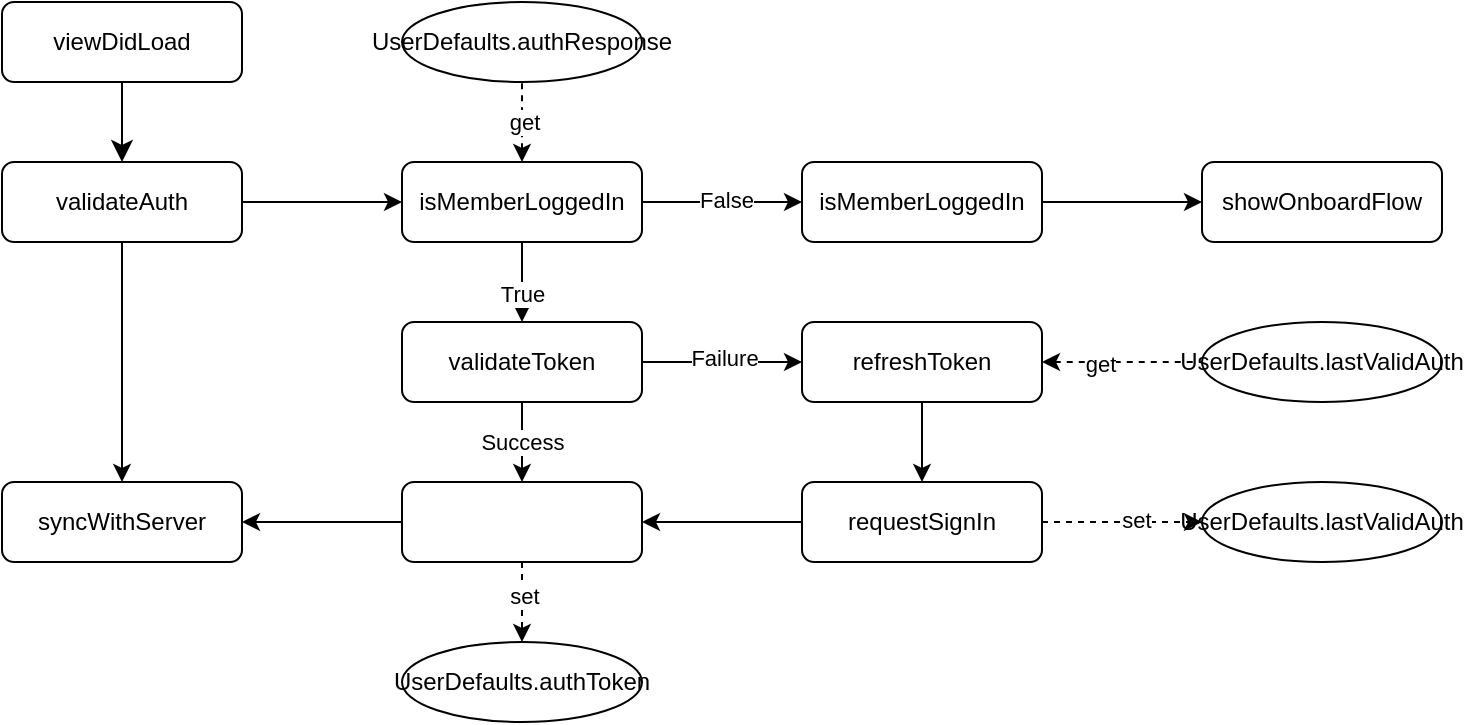 <mxfile version="20.5.3" type="device"><diagram id="C5RBs43oDa-KdzZeNtuy" name="Page-1"><mxGraphModel dx="1165" dy="723" grid="1" gridSize="10" guides="1" tooltips="1" connect="1" arrows="1" fold="1" page="1" pageScale="1" pageWidth="827" pageHeight="1169" math="0" shadow="0"><root><mxCell id="WIyWlLk6GJQsqaUBKTNV-0"/><mxCell id="WIyWlLk6GJQsqaUBKTNV-1" parent="WIyWlLk6GJQsqaUBKTNV-0"/><mxCell id="WIyWlLk6GJQsqaUBKTNV-2" value="" style="rounded=0;html=1;jettySize=auto;orthogonalLoop=1;fontSize=11;endArrow=classic;endFill=1;endSize=8;strokeWidth=1;shadow=0;labelBackgroundColor=none;edgeStyle=orthogonalEdgeStyle;" parent="WIyWlLk6GJQsqaUBKTNV-1" source="WIyWlLk6GJQsqaUBKTNV-3" target="wAL5ukg_pku3vUkqTC0x-0" edge="1"><mxGeometry relative="1" as="geometry"><mxPoint x="220" y="170" as="targetPoint"/></mxGeometry></mxCell><mxCell id="WIyWlLk6GJQsqaUBKTNV-3" value="viewDidLoad" style="rounded=1;whiteSpace=wrap;html=1;fontSize=12;glass=0;strokeWidth=1;shadow=0;" parent="WIyWlLk6GJQsqaUBKTNV-1" vertex="1"><mxGeometry x="160" y="80" width="120" height="40" as="geometry"/></mxCell><mxCell id="wAL5ukg_pku3vUkqTC0x-2" value="" style="edgeStyle=orthogonalEdgeStyle;rounded=0;orthogonalLoop=1;jettySize=auto;html=1;" edge="1" parent="WIyWlLk6GJQsqaUBKTNV-1" source="wAL5ukg_pku3vUkqTC0x-0" target="wAL5ukg_pku3vUkqTC0x-1"><mxGeometry relative="1" as="geometry"/></mxCell><mxCell id="wAL5ukg_pku3vUkqTC0x-41" style="edgeStyle=orthogonalEdgeStyle;rounded=0;orthogonalLoop=1;jettySize=auto;html=1;strokeColor=default;startArrow=none;startFill=0;endArrow=classic;endFill=1;" edge="1" parent="WIyWlLk6GJQsqaUBKTNV-1" source="wAL5ukg_pku3vUkqTC0x-0" target="wAL5ukg_pku3vUkqTC0x-40"><mxGeometry relative="1" as="geometry"/></mxCell><mxCell id="wAL5ukg_pku3vUkqTC0x-0" value="validateAuth" style="rounded=1;whiteSpace=wrap;html=1;" vertex="1" parent="WIyWlLk6GJQsqaUBKTNV-1"><mxGeometry x="160" y="160" width="120" height="40" as="geometry"/></mxCell><mxCell id="wAL5ukg_pku3vUkqTC0x-4" value="" style="edgeStyle=orthogonalEdgeStyle;rounded=0;orthogonalLoop=1;jettySize=auto;html=1;" edge="1" parent="WIyWlLk6GJQsqaUBKTNV-1" source="wAL5ukg_pku3vUkqTC0x-1" target="wAL5ukg_pku3vUkqTC0x-3"><mxGeometry relative="1" as="geometry"/></mxCell><mxCell id="wAL5ukg_pku3vUkqTC0x-5" value="True" style="edgeLabel;html=1;align=center;verticalAlign=middle;resizable=0;points=[];" vertex="1" connectable="0" parent="wAL5ukg_pku3vUkqTC0x-4"><mxGeometry x="0.265" relative="1" as="geometry"><mxPoint as="offset"/></mxGeometry></mxCell><mxCell id="wAL5ukg_pku3vUkqTC0x-7" value="" style="edgeStyle=orthogonalEdgeStyle;rounded=0;orthogonalLoop=1;jettySize=auto;html=1;" edge="1" parent="WIyWlLk6GJQsqaUBKTNV-1" source="wAL5ukg_pku3vUkqTC0x-1" target="wAL5ukg_pku3vUkqTC0x-6"><mxGeometry relative="1" as="geometry"/></mxCell><mxCell id="wAL5ukg_pku3vUkqTC0x-8" value="False" style="edgeLabel;html=1;align=center;verticalAlign=middle;resizable=0;points=[];" vertex="1" connectable="0" parent="wAL5ukg_pku3vUkqTC0x-7"><mxGeometry x="0.055" y="1" relative="1" as="geometry"><mxPoint as="offset"/></mxGeometry></mxCell><mxCell id="wAL5ukg_pku3vUkqTC0x-12" value="" style="edgeStyle=orthogonalEdgeStyle;rounded=0;orthogonalLoop=1;jettySize=auto;html=1;strokeColor=default;dashed=1;startArrow=classic;startFill=1;endArrow=none;endFill=0;" edge="1" parent="WIyWlLk6GJQsqaUBKTNV-1" source="wAL5ukg_pku3vUkqTC0x-1" target="wAL5ukg_pku3vUkqTC0x-11"><mxGeometry relative="1" as="geometry"/></mxCell><mxCell id="wAL5ukg_pku3vUkqTC0x-28" value="get" style="edgeLabel;html=1;align=center;verticalAlign=middle;resizable=0;points=[];" vertex="1" connectable="0" parent="wAL5ukg_pku3vUkqTC0x-12"><mxGeometry x="0.022" y="-1" relative="1" as="geometry"><mxPoint as="offset"/></mxGeometry></mxCell><mxCell id="wAL5ukg_pku3vUkqTC0x-1" value="isMemberLoggedIn" style="whiteSpace=wrap;html=1;rounded=1;" vertex="1" parent="WIyWlLk6GJQsqaUBKTNV-1"><mxGeometry x="360" y="160" width="120" height="40" as="geometry"/></mxCell><mxCell id="wAL5ukg_pku3vUkqTC0x-18" value="" style="edgeStyle=orthogonalEdgeStyle;rounded=0;orthogonalLoop=1;jettySize=auto;html=1;strokeColor=default;" edge="1" parent="WIyWlLk6GJQsqaUBKTNV-1" source="wAL5ukg_pku3vUkqTC0x-3" target="wAL5ukg_pku3vUkqTC0x-17"><mxGeometry relative="1" as="geometry"/></mxCell><mxCell id="wAL5ukg_pku3vUkqTC0x-19" value="Success" style="edgeLabel;html=1;align=center;verticalAlign=middle;resizable=0;points=[];" vertex="1" connectable="0" parent="wAL5ukg_pku3vUkqTC0x-18"><mxGeometry relative="1" as="geometry"><mxPoint as="offset"/></mxGeometry></mxCell><mxCell id="wAL5ukg_pku3vUkqTC0x-22" value="" style="edgeStyle=orthogonalEdgeStyle;rounded=0;orthogonalLoop=1;jettySize=auto;html=1;strokeColor=default;" edge="1" parent="WIyWlLk6GJQsqaUBKTNV-1" source="wAL5ukg_pku3vUkqTC0x-3" target="wAL5ukg_pku3vUkqTC0x-21"><mxGeometry relative="1" as="geometry"/></mxCell><mxCell id="wAL5ukg_pku3vUkqTC0x-23" value="Failure" style="edgeLabel;html=1;align=center;verticalAlign=middle;resizable=0;points=[];" vertex="1" connectable="0" parent="wAL5ukg_pku3vUkqTC0x-22"><mxGeometry x="0.03" y="2" relative="1" as="geometry"><mxPoint as="offset"/></mxGeometry></mxCell><mxCell id="wAL5ukg_pku3vUkqTC0x-3" value="validateToken" style="whiteSpace=wrap;html=1;rounded=1;" vertex="1" parent="WIyWlLk6GJQsqaUBKTNV-1"><mxGeometry x="360" y="240" width="120" height="40" as="geometry"/></mxCell><mxCell id="wAL5ukg_pku3vUkqTC0x-10" value="" style="edgeStyle=orthogonalEdgeStyle;rounded=0;orthogonalLoop=1;jettySize=auto;html=1;" edge="1" parent="WIyWlLk6GJQsqaUBKTNV-1" source="wAL5ukg_pku3vUkqTC0x-6" target="wAL5ukg_pku3vUkqTC0x-9"><mxGeometry relative="1" as="geometry"/></mxCell><mxCell id="wAL5ukg_pku3vUkqTC0x-6" value="isMemberLoggedIn" style="whiteSpace=wrap;html=1;rounded=1;" vertex="1" parent="WIyWlLk6GJQsqaUBKTNV-1"><mxGeometry x="560" y="160" width="120" height="40" as="geometry"/></mxCell><mxCell id="wAL5ukg_pku3vUkqTC0x-9" value="showOnboardFlow" style="whiteSpace=wrap;html=1;rounded=1;" vertex="1" parent="WIyWlLk6GJQsqaUBKTNV-1"><mxGeometry x="760" y="160" width="120" height="40" as="geometry"/></mxCell><mxCell id="wAL5ukg_pku3vUkqTC0x-11" value="UserDefaults.authResponse" style="ellipse;whiteSpace=wrap;html=1;rounded=1;" vertex="1" parent="WIyWlLk6GJQsqaUBKTNV-1"><mxGeometry x="360" y="80" width="120" height="40" as="geometry"/></mxCell><mxCell id="wAL5ukg_pku3vUkqTC0x-38" value="" style="edgeStyle=orthogonalEdgeStyle;rounded=0;orthogonalLoop=1;jettySize=auto;html=1;strokeColor=default;startArrow=none;startFill=0;endArrow=classic;endFill=1;dashed=1;" edge="1" parent="WIyWlLk6GJQsqaUBKTNV-1" source="wAL5ukg_pku3vUkqTC0x-17" target="wAL5ukg_pku3vUkqTC0x-37"><mxGeometry relative="1" as="geometry"/></mxCell><mxCell id="wAL5ukg_pku3vUkqTC0x-39" value="set" style="edgeLabel;html=1;align=center;verticalAlign=middle;resizable=0;points=[];" vertex="1" connectable="0" parent="wAL5ukg_pku3vUkqTC0x-38"><mxGeometry x="-0.159" y="1" relative="1" as="geometry"><mxPoint as="offset"/></mxGeometry></mxCell><mxCell id="wAL5ukg_pku3vUkqTC0x-42" style="edgeStyle=orthogonalEdgeStyle;rounded=0;orthogonalLoop=1;jettySize=auto;html=1;strokeColor=default;startArrow=none;startFill=0;endArrow=classic;endFill=1;" edge="1" parent="WIyWlLk6GJQsqaUBKTNV-1" source="wAL5ukg_pku3vUkqTC0x-17" target="wAL5ukg_pku3vUkqTC0x-40"><mxGeometry relative="1" as="geometry"/></mxCell><mxCell id="wAL5ukg_pku3vUkqTC0x-17" value="" style="whiteSpace=wrap;html=1;rounded=1;" vertex="1" parent="WIyWlLk6GJQsqaUBKTNV-1"><mxGeometry x="360" y="320" width="120" height="40" as="geometry"/></mxCell><mxCell id="wAL5ukg_pku3vUkqTC0x-25" value="" style="edgeStyle=orthogonalEdgeStyle;rounded=0;orthogonalLoop=1;jettySize=auto;html=1;dashed=1;strokeColor=default;endArrow=none;endFill=0;startArrow=classic;startFill=1;" edge="1" parent="WIyWlLk6GJQsqaUBKTNV-1" source="wAL5ukg_pku3vUkqTC0x-21" target="wAL5ukg_pku3vUkqTC0x-24"><mxGeometry relative="1" as="geometry"/></mxCell><mxCell id="wAL5ukg_pku3vUkqTC0x-29" value="get" style="edgeLabel;html=1;align=center;verticalAlign=middle;resizable=0;points=[];" vertex="1" connectable="0" parent="wAL5ukg_pku3vUkqTC0x-25"><mxGeometry x="-0.291" y="-1" relative="1" as="geometry"><mxPoint as="offset"/></mxGeometry></mxCell><mxCell id="wAL5ukg_pku3vUkqTC0x-27" value="" style="edgeStyle=orthogonalEdgeStyle;rounded=0;orthogonalLoop=1;jettySize=auto;html=1;strokeColor=default;" edge="1" parent="WIyWlLk6GJQsqaUBKTNV-1" source="wAL5ukg_pku3vUkqTC0x-21" target="wAL5ukg_pku3vUkqTC0x-26"><mxGeometry relative="1" as="geometry"/></mxCell><mxCell id="wAL5ukg_pku3vUkqTC0x-21" value="refreshToken" style="whiteSpace=wrap;html=1;rounded=1;" vertex="1" parent="WIyWlLk6GJQsqaUBKTNV-1"><mxGeometry x="560" y="240" width="120" height="40" as="geometry"/></mxCell><mxCell id="wAL5ukg_pku3vUkqTC0x-24" value="UserDefaults.lastValidAuth" style="ellipse;whiteSpace=wrap;html=1;rounded=1;" vertex="1" parent="WIyWlLk6GJQsqaUBKTNV-1"><mxGeometry x="760" y="240" width="120" height="40" as="geometry"/></mxCell><mxCell id="wAL5ukg_pku3vUkqTC0x-34" style="edgeStyle=orthogonalEdgeStyle;rounded=0;orthogonalLoop=1;jettySize=auto;html=1;dashed=1;strokeColor=default;startArrow=none;startFill=0;endArrow=classic;endFill=1;" edge="1" parent="WIyWlLk6GJQsqaUBKTNV-1" source="wAL5ukg_pku3vUkqTC0x-26" target="wAL5ukg_pku3vUkqTC0x-33"><mxGeometry relative="1" as="geometry"/></mxCell><mxCell id="wAL5ukg_pku3vUkqTC0x-35" value="set" style="edgeLabel;html=1;align=center;verticalAlign=middle;resizable=0;points=[];" vertex="1" connectable="0" parent="wAL5ukg_pku3vUkqTC0x-34"><mxGeometry x="0.167" y="1" relative="1" as="geometry"><mxPoint as="offset"/></mxGeometry></mxCell><mxCell id="wAL5ukg_pku3vUkqTC0x-36" style="edgeStyle=orthogonalEdgeStyle;rounded=0;orthogonalLoop=1;jettySize=auto;html=1;strokeColor=default;startArrow=none;startFill=0;endArrow=classic;endFill=1;" edge="1" parent="WIyWlLk6GJQsqaUBKTNV-1" source="wAL5ukg_pku3vUkqTC0x-26" target="wAL5ukg_pku3vUkqTC0x-17"><mxGeometry relative="1" as="geometry"/></mxCell><mxCell id="wAL5ukg_pku3vUkqTC0x-26" value="requestSignIn" style="whiteSpace=wrap;html=1;rounded=1;" vertex="1" parent="WIyWlLk6GJQsqaUBKTNV-1"><mxGeometry x="560" y="320" width="120" height="40" as="geometry"/></mxCell><mxCell id="wAL5ukg_pku3vUkqTC0x-33" value="UserDefaults.lastValidAuth" style="ellipse;whiteSpace=wrap;html=1;rounded=1;" vertex="1" parent="WIyWlLk6GJQsqaUBKTNV-1"><mxGeometry x="760" y="320" width="120" height="40" as="geometry"/></mxCell><mxCell id="wAL5ukg_pku3vUkqTC0x-37" value="UserDefaults.authToken" style="ellipse;whiteSpace=wrap;html=1;rounded=1;" vertex="1" parent="WIyWlLk6GJQsqaUBKTNV-1"><mxGeometry x="360" y="400" width="120" height="40" as="geometry"/></mxCell><mxCell id="wAL5ukg_pku3vUkqTC0x-40" value="syncWithServer" style="rounded=1;whiteSpace=wrap;html=1;" vertex="1" parent="WIyWlLk6GJQsqaUBKTNV-1"><mxGeometry x="160" y="320" width="120" height="40" as="geometry"/></mxCell></root></mxGraphModel></diagram></mxfile>